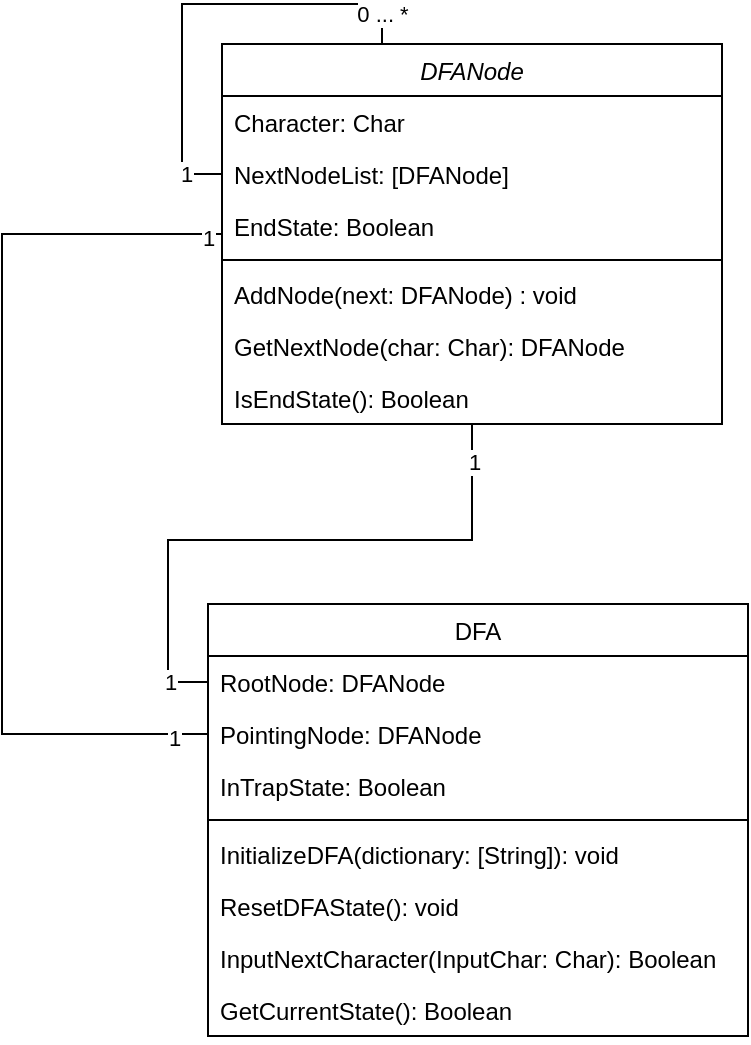 <mxfile version="18.0.6" type="device"><diagram id="C5RBs43oDa-KdzZeNtuy" name="Page-1"><mxGraphModel dx="677" dy="430" grid="1" gridSize="10" guides="1" tooltips="1" connect="1" arrows="1" fold="1" page="1" pageScale="1" pageWidth="827" pageHeight="1169" math="0" shadow="0"><root><mxCell id="WIyWlLk6GJQsqaUBKTNV-0"/><mxCell id="WIyWlLk6GJQsqaUBKTNV-1" parent="WIyWlLk6GJQsqaUBKTNV-0"/><mxCell id="zkfFHV4jXpPFQw0GAbJ--0" value="DFANode" style="swimlane;fontStyle=2;align=center;verticalAlign=top;childLayout=stackLayout;horizontal=1;startSize=26;horizontalStack=0;resizeParent=1;resizeLast=0;collapsible=1;marginBottom=0;rounded=0;shadow=0;strokeWidth=1;" parent="WIyWlLk6GJQsqaUBKTNV-1" vertex="1"><mxGeometry x="220" y="120" width="250" height="190" as="geometry"><mxRectangle x="230" y="140" width="160" height="26" as="alternateBounds"/></mxGeometry></mxCell><mxCell id="zkfFHV4jXpPFQw0GAbJ--1" value="Character: Char" style="text;align=left;verticalAlign=top;spacingLeft=4;spacingRight=4;overflow=hidden;rotatable=0;points=[[0,0.5],[1,0.5]];portConstraint=eastwest;" parent="zkfFHV4jXpPFQw0GAbJ--0" vertex="1"><mxGeometry y="26" width="250" height="26" as="geometry"/></mxCell><mxCell id="HqSGClFv8I4HD_xpOwTj-11" style="edgeStyle=orthogonalEdgeStyle;rounded=0;orthogonalLoop=1;jettySize=auto;html=1;endArrow=none;endFill=0;" edge="1" parent="zkfFHV4jXpPFQw0GAbJ--0" source="zkfFHV4jXpPFQw0GAbJ--2" target="zkfFHV4jXpPFQw0GAbJ--0"><mxGeometry relative="1" as="geometry"><Array as="points"><mxPoint x="-20" y="65"/><mxPoint x="-20" y="-20"/><mxPoint x="80" y="-20"/></Array></mxGeometry></mxCell><mxCell id="HqSGClFv8I4HD_xpOwTj-12" value="1" style="edgeLabel;html=1;align=center;verticalAlign=middle;resizable=0;points=[];" vertex="1" connectable="0" parent="HqSGClFv8I4HD_xpOwTj-11"><mxGeometry x="-0.84" relative="1" as="geometry"><mxPoint as="offset"/></mxGeometry></mxCell><mxCell id="HqSGClFv8I4HD_xpOwTj-13" value="0 ... *" style="edgeLabel;html=1;align=center;verticalAlign=middle;resizable=0;points=[];" vertex="1" connectable="0" parent="HqSGClFv8I4HD_xpOwTj-11"><mxGeometry x="0.86" relative="1" as="geometry"><mxPoint as="offset"/></mxGeometry></mxCell><mxCell id="zkfFHV4jXpPFQw0GAbJ--2" value="NextNodeList: [DFANode]" style="text;align=left;verticalAlign=top;spacingLeft=4;spacingRight=4;overflow=hidden;rotatable=0;points=[[0,0.5],[1,0.5]];portConstraint=eastwest;rounded=0;shadow=0;html=0;" parent="zkfFHV4jXpPFQw0GAbJ--0" vertex="1"><mxGeometry y="52" width="250" height="26" as="geometry"/></mxCell><mxCell id="zkfFHV4jXpPFQw0GAbJ--3" value="EndState: Boolean" style="text;align=left;verticalAlign=top;spacingLeft=4;spacingRight=4;overflow=hidden;rotatable=0;points=[[0,0.5],[1,0.5]];portConstraint=eastwest;rounded=0;shadow=0;html=0;" parent="zkfFHV4jXpPFQw0GAbJ--0" vertex="1"><mxGeometry y="78" width="250" height="26" as="geometry"/></mxCell><mxCell id="zkfFHV4jXpPFQw0GAbJ--4" value="" style="line;html=1;strokeWidth=1;align=left;verticalAlign=middle;spacingTop=-1;spacingLeft=3;spacingRight=3;rotatable=0;labelPosition=right;points=[];portConstraint=eastwest;" parent="zkfFHV4jXpPFQw0GAbJ--0" vertex="1"><mxGeometry y="104" width="250" height="8" as="geometry"/></mxCell><mxCell id="zkfFHV4jXpPFQw0GAbJ--5" value="AddNode(next: DFANode) : void" style="text;align=left;verticalAlign=top;spacingLeft=4;spacingRight=4;overflow=hidden;rotatable=0;points=[[0,0.5],[1,0.5]];portConstraint=eastwest;" parent="zkfFHV4jXpPFQw0GAbJ--0" vertex="1"><mxGeometry y="112" width="250" height="26" as="geometry"/></mxCell><mxCell id="HqSGClFv8I4HD_xpOwTj-3" value="GetNextNode(char: Char): DFANode" style="text;align=left;verticalAlign=top;spacingLeft=4;spacingRight=4;overflow=hidden;rotatable=0;points=[[0,0.5],[1,0.5]];portConstraint=eastwest;" vertex="1" parent="zkfFHV4jXpPFQw0GAbJ--0"><mxGeometry y="138" width="250" height="26" as="geometry"/></mxCell><mxCell id="HqSGClFv8I4HD_xpOwTj-2" value="IsEndState(): Boolean" style="text;align=left;verticalAlign=top;spacingLeft=4;spacingRight=4;overflow=hidden;rotatable=0;points=[[0,0.5],[1,0.5]];portConstraint=eastwest;" vertex="1" parent="zkfFHV4jXpPFQw0GAbJ--0"><mxGeometry y="164" width="250" height="26" as="geometry"/></mxCell><mxCell id="zkfFHV4jXpPFQw0GAbJ--17" value="DFA" style="swimlane;fontStyle=0;align=center;verticalAlign=top;childLayout=stackLayout;horizontal=1;startSize=26;horizontalStack=0;resizeParent=1;resizeLast=0;collapsible=1;marginBottom=0;rounded=0;shadow=0;strokeWidth=1;" parent="WIyWlLk6GJQsqaUBKTNV-1" vertex="1"><mxGeometry x="213" y="400" width="270" height="216" as="geometry"><mxRectangle x="550" y="140" width="160" height="26" as="alternateBounds"/></mxGeometry></mxCell><mxCell id="zkfFHV4jXpPFQw0GAbJ--18" value="RootNode: DFANode" style="text;align=left;verticalAlign=top;spacingLeft=4;spacingRight=4;overflow=hidden;rotatable=0;points=[[0,0.5],[1,0.5]];portConstraint=eastwest;" parent="zkfFHV4jXpPFQw0GAbJ--17" vertex="1"><mxGeometry y="26" width="270" height="26" as="geometry"/></mxCell><mxCell id="zkfFHV4jXpPFQw0GAbJ--19" value="PointingNode: DFANode" style="text;align=left;verticalAlign=top;spacingLeft=4;spacingRight=4;overflow=hidden;rotatable=0;points=[[0,0.5],[1,0.5]];portConstraint=eastwest;rounded=0;shadow=0;html=0;" parent="zkfFHV4jXpPFQw0GAbJ--17" vertex="1"><mxGeometry y="52" width="270" height="26" as="geometry"/></mxCell><mxCell id="zkfFHV4jXpPFQw0GAbJ--20" value="InTrapState: Boolean" style="text;align=left;verticalAlign=top;spacingLeft=4;spacingRight=4;overflow=hidden;rotatable=0;points=[[0,0.5],[1,0.5]];portConstraint=eastwest;rounded=0;shadow=0;html=0;" parent="zkfFHV4jXpPFQw0GAbJ--17" vertex="1"><mxGeometry y="78" width="270" height="26" as="geometry"/></mxCell><mxCell id="zkfFHV4jXpPFQw0GAbJ--23" value="" style="line;html=1;strokeWidth=1;align=left;verticalAlign=middle;spacingTop=-1;spacingLeft=3;spacingRight=3;rotatable=0;labelPosition=right;points=[];portConstraint=eastwest;" parent="zkfFHV4jXpPFQw0GAbJ--17" vertex="1"><mxGeometry y="104" width="270" height="8" as="geometry"/></mxCell><mxCell id="zkfFHV4jXpPFQw0GAbJ--24" value="InitializeDFA(dictionary: [String]): void" style="text;align=left;verticalAlign=top;spacingLeft=4;spacingRight=4;overflow=hidden;rotatable=0;points=[[0,0.5],[1,0.5]];portConstraint=eastwest;" parent="zkfFHV4jXpPFQw0GAbJ--17" vertex="1"><mxGeometry y="112" width="270" height="26" as="geometry"/></mxCell><mxCell id="zkfFHV4jXpPFQw0GAbJ--25" value="ResetDFAState(): void" style="text;align=left;verticalAlign=top;spacingLeft=4;spacingRight=4;overflow=hidden;rotatable=0;points=[[0,0.5],[1,0.5]];portConstraint=eastwest;" parent="zkfFHV4jXpPFQw0GAbJ--17" vertex="1"><mxGeometry y="138" width="270" height="26" as="geometry"/></mxCell><mxCell id="HqSGClFv8I4HD_xpOwTj-0" value="InputNextCharacter(InputChar: Char): Boolean" style="text;align=left;verticalAlign=top;spacingLeft=4;spacingRight=4;overflow=hidden;rotatable=0;points=[[0,0.5],[1,0.5]];portConstraint=eastwest;" vertex="1" parent="zkfFHV4jXpPFQw0GAbJ--17"><mxGeometry y="164" width="270" height="26" as="geometry"/></mxCell><mxCell id="HqSGClFv8I4HD_xpOwTj-1" value="GetCurrentState(): Boolean" style="text;align=left;verticalAlign=top;spacingLeft=4;spacingRight=4;overflow=hidden;rotatable=0;points=[[0,0.5],[1,0.5]];portConstraint=eastwest;" vertex="1" parent="zkfFHV4jXpPFQw0GAbJ--17"><mxGeometry y="190" width="270" height="26" as="geometry"/></mxCell><mxCell id="HqSGClFv8I4HD_xpOwTj-4" style="edgeStyle=orthogonalEdgeStyle;rounded=0;orthogonalLoop=1;jettySize=auto;html=1;endArrow=none;endFill=0;" edge="1" parent="WIyWlLk6GJQsqaUBKTNV-1" source="zkfFHV4jXpPFQw0GAbJ--18" target="zkfFHV4jXpPFQw0GAbJ--0"><mxGeometry relative="1" as="geometry"/></mxCell><mxCell id="HqSGClFv8I4HD_xpOwTj-9" value="1" style="edgeLabel;html=1;align=center;verticalAlign=middle;resizable=0;points=[];" vertex="1" connectable="0" parent="HqSGClFv8I4HD_xpOwTj-4"><mxGeometry x="0.878" y="-1" relative="1" as="geometry"><mxPoint as="offset"/></mxGeometry></mxCell><mxCell id="HqSGClFv8I4HD_xpOwTj-10" value="1" style="edgeLabel;html=1;align=center;verticalAlign=middle;resizable=0;points=[];" vertex="1" connectable="0" parent="HqSGClFv8I4HD_xpOwTj-4"><mxGeometry x="-0.871" relative="1" as="geometry"><mxPoint as="offset"/></mxGeometry></mxCell><mxCell id="HqSGClFv8I4HD_xpOwTj-5" style="edgeStyle=orthogonalEdgeStyle;rounded=0;orthogonalLoop=1;jettySize=auto;html=1;endArrow=none;endFill=0;" edge="1" parent="WIyWlLk6GJQsqaUBKTNV-1" source="zkfFHV4jXpPFQw0GAbJ--19" target="zkfFHV4jXpPFQw0GAbJ--0"><mxGeometry relative="1" as="geometry"><Array as="points"><mxPoint x="110" y="465"/><mxPoint x="110" y="215"/></Array></mxGeometry></mxCell><mxCell id="HqSGClFv8I4HD_xpOwTj-6" value="1" style="edgeLabel;html=1;align=center;verticalAlign=middle;resizable=0;points=[];" vertex="1" connectable="0" parent="HqSGClFv8I4HD_xpOwTj-5"><mxGeometry x="0.968" y="-2" relative="1" as="geometry"><mxPoint as="offset"/></mxGeometry></mxCell><mxCell id="HqSGClFv8I4HD_xpOwTj-8" value="1" style="edgeLabel;html=1;align=center;verticalAlign=middle;resizable=0;points=[];" vertex="1" connectable="0" parent="HqSGClFv8I4HD_xpOwTj-5"><mxGeometry x="-0.924" y="2" relative="1" as="geometry"><mxPoint as="offset"/></mxGeometry></mxCell></root></mxGraphModel></diagram></mxfile>